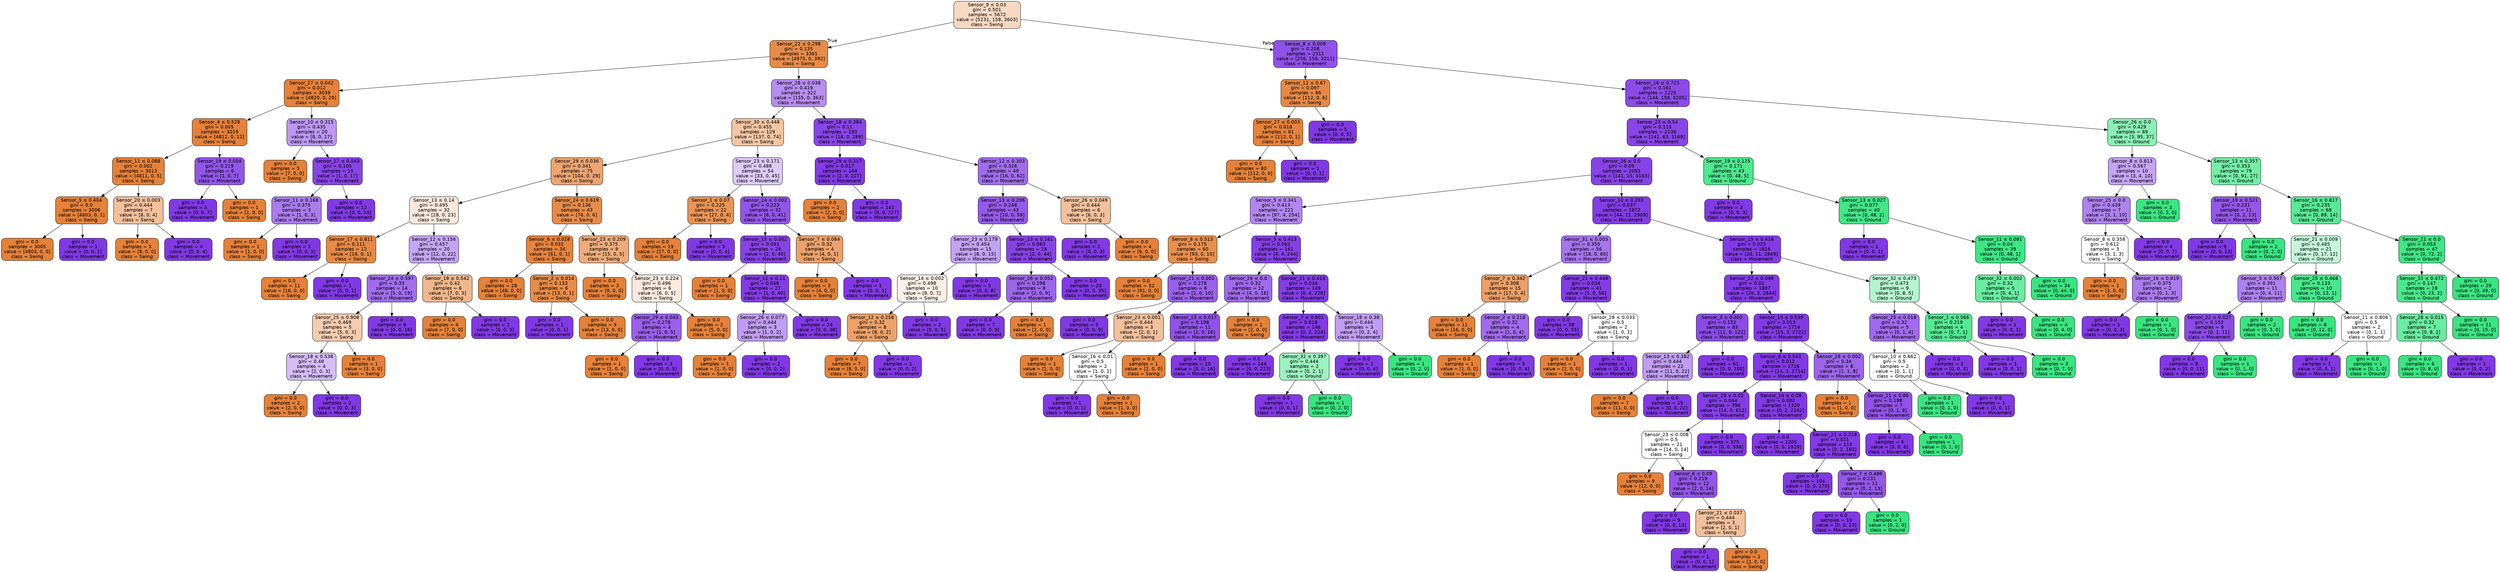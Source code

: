 digraph Tree {
node [shape=box, style="filled, rounded", color="black", fontname=helvetica] ;
edge [fontname=helvetica] ;
0 [label=<Sensor_9 &le; 0.03<br/>gini = 0.501<br/>samples = 5672<br/>value = [5231, 158, 3603]<br/>class = Swing>, fillcolor="#e581394d"] ;
1 [label=<Sensor_22 &le; 0.298<br/>gini = 0.135<br/>samples = 3361<br/>value = [4975, 0, 392]<br/>class = Swing>, fillcolor="#e58139eb"] ;
0 -> 1 [labeldistance=2.5, labelangle=45, headlabel="True"] ;
2 [label=<Sensor_27 &le; 0.042<br/>gini = 0.012<br/>samples = 3039<br/>value = [4820, 0, 29]<br/>class = Swing>, fillcolor="#e58139fd"] ;
1 -> 2 ;
3 [label=<Sensor_4 &le; 0.528<br/>gini = 0.005<br/>samples = 3019<br/>value = [4812, 0, 12]<br/>class = Swing>, fillcolor="#e58139fe"] ;
2 -> 3 ;
4 [label=<Sensor_11 &le; 0.088<br/>gini = 0.002<br/>samples = 3013<br/>value = [4811, 0, 5]<br/>class = Swing>, fillcolor="#e58139ff"] ;
3 -> 4 ;
5 [label=<Sensor_5 &le; 0.404<br/>gini = 0.0<br/>samples = 3006<br/>value = [4803, 0, 1]<br/>class = Swing>, fillcolor="#e58139ff"] ;
4 -> 5 ;
6 [label=<gini = 0.0<br/>samples = 3005<br/>value = [4803, 0, 0]<br/>class = Swing>, fillcolor="#e58139ff"] ;
5 -> 6 ;
7 [label=<gini = 0.0<br/>samples = 1<br/>value = [0, 0, 1]<br/>class = Movement>, fillcolor="#8139e5ff"] ;
5 -> 7 ;
8 [label=<Sensor_20 &le; 0.003<br/>gini = 0.444<br/>samples = 7<br/>value = [8, 0, 4]<br/>class = Swing>, fillcolor="#e581397f"] ;
4 -> 8 ;
9 [label=<gini = 0.0<br/>samples = 3<br/>value = [8, 0, 0]<br/>class = Swing>, fillcolor="#e58139ff"] ;
8 -> 9 ;
10 [label=<gini = 0.0<br/>samples = 4<br/>value = [0, 0, 4]<br/>class = Movement>, fillcolor="#8139e5ff"] ;
8 -> 10 ;
11 [label=<Sensor_19 &le; 0.004<br/>gini = 0.219<br/>samples = 6<br/>value = [1, 0, 7]<br/>class = Movement>, fillcolor="#8139e5db"] ;
3 -> 11 ;
12 [label=<gini = 0.0<br/>samples = 5<br/>value = [0, 0, 7]<br/>class = Movement>, fillcolor="#8139e5ff"] ;
11 -> 12 ;
13 [label=<gini = 0.0<br/>samples = 1<br/>value = [1, 0, 0]<br/>class = Swing>, fillcolor="#e58139ff"] ;
11 -> 13 ;
14 [label=<Sensor_10 &le; 0.315<br/>gini = 0.435<br/>samples = 20<br/>value = [8, 0, 17]<br/>class = Movement>, fillcolor="#8139e587"] ;
2 -> 14 ;
15 [label=<gini = 0.0<br/>samples = 5<br/>value = [7, 0, 0]<br/>class = Swing>, fillcolor="#e58139ff"] ;
14 -> 15 ;
16 [label=<Sensor_27 &le; 0.043<br/>gini = 0.105<br/>samples = 15<br/>value = [1, 0, 17]<br/>class = Movement>, fillcolor="#8139e5f0"] ;
14 -> 16 ;
17 [label=<Sensor_11 &le; 0.168<br/>gini = 0.375<br/>samples = 3<br/>value = [1, 0, 3]<br/>class = Movement>, fillcolor="#8139e5aa"] ;
16 -> 17 ;
18 [label=<gini = 0.0<br/>samples = 1<br/>value = [1, 0, 0]<br/>class = Swing>, fillcolor="#e58139ff"] ;
17 -> 18 ;
19 [label=<gini = 0.0<br/>samples = 2<br/>value = [0, 0, 3]<br/>class = Movement>, fillcolor="#8139e5ff"] ;
17 -> 19 ;
20 [label=<gini = 0.0<br/>samples = 12<br/>value = [0, 0, 14]<br/>class = Movement>, fillcolor="#8139e5ff"] ;
16 -> 20 ;
21 [label=<Sensor_28 &le; 0.038<br/>gini = 0.419<br/>samples = 322<br/>value = [155, 0, 363]<br/>class = Movement>, fillcolor="#8139e592"] ;
1 -> 21 ;
22 [label=<Sensor_30 &le; 0.448<br/>gini = 0.455<br/>samples = 129<br/>value = [137, 0, 74]<br/>class = Swing>, fillcolor="#e5813975"] ;
21 -> 22 ;
23 [label=<Sensor_29 &le; 0.036<br/>gini = 0.341<br/>samples = 75<br/>value = [104, 0, 29]<br/>class = Swing>, fillcolor="#e58139b8"] ;
22 -> 23 ;
24 [label=<Sensor_13 &le; 0.14<br/>gini = 0.495<br/>samples = 32<br/>value = [28, 0, 23]<br/>class = Swing>, fillcolor="#e581392e"] ;
23 -> 24 ;
25 [label=<Sensor_17 &le; 0.811<br/>gini = 0.111<br/>samples = 12<br/>value = [16, 0, 1]<br/>class = Swing>, fillcolor="#e58139ef"] ;
24 -> 25 ;
26 [label=<gini = 0.0<br/>samples = 11<br/>value = [16, 0, 0]<br/>class = Swing>, fillcolor="#e58139ff"] ;
25 -> 26 ;
27 [label=<gini = 0.0<br/>samples = 1<br/>value = [0, 0, 1]<br/>class = Movement>, fillcolor="#8139e5ff"] ;
25 -> 27 ;
28 [label=<Sensor_12 &le; 0.156<br/>gini = 0.457<br/>samples = 20<br/>value = [12, 0, 22]<br/>class = Movement>, fillcolor="#8139e574"] ;
24 -> 28 ;
29 [label=<Sensor_24 &le; 0.597<br/>gini = 0.33<br/>samples = 14<br/>value = [5, 0, 19]<br/>class = Movement>, fillcolor="#8139e5bc"] ;
28 -> 29 ;
30 [label=<Sensor_25 &le; 0.908<br/>gini = 0.469<br/>samples = 5<br/>value = [5, 0, 3]<br/>class = Swing>, fillcolor="#e5813966"] ;
29 -> 30 ;
31 [label=<Sensor_18 &le; 0.538<br/>gini = 0.48<br/>samples = 4<br/>value = [2, 0, 3]<br/>class = Movement>, fillcolor="#8139e555"] ;
30 -> 31 ;
32 [label=<gini = 0.0<br/>samples = 2<br/>value = [2, 0, 0]<br/>class = Swing>, fillcolor="#e58139ff"] ;
31 -> 32 ;
33 [label=<gini = 0.0<br/>samples = 2<br/>value = [0, 0, 3]<br/>class = Movement>, fillcolor="#8139e5ff"] ;
31 -> 33 ;
34 [label=<gini = 0.0<br/>samples = 1<br/>value = [3, 0, 0]<br/>class = Swing>, fillcolor="#e58139ff"] ;
30 -> 34 ;
35 [label=<gini = 0.0<br/>samples = 9<br/>value = [0, 0, 16]<br/>class = Movement>, fillcolor="#8139e5ff"] ;
29 -> 35 ;
36 [label=<Sensor_18 &le; 0.542<br/>gini = 0.42<br/>samples = 6<br/>value = [7, 0, 3]<br/>class = Swing>, fillcolor="#e5813992"] ;
28 -> 36 ;
37 [label=<gini = 0.0<br/>samples = 4<br/>value = [7, 0, 0]<br/>class = Swing>, fillcolor="#e58139ff"] ;
36 -> 37 ;
38 [label=<gini = 0.0<br/>samples = 2<br/>value = [0, 0, 3]<br/>class = Movement>, fillcolor="#8139e5ff"] ;
36 -> 38 ;
39 [label=<Sensor_24 &le; 0.619<br/>gini = 0.136<br/>samples = 43<br/>value = [76, 0, 6]<br/>class = Swing>, fillcolor="#e58139eb"] ;
23 -> 39 ;
40 [label=<Sensor_6 &le; 0.028<br/>gini = 0.032<br/>samples = 34<br/>value = [61, 0, 1]<br/>class = Swing>, fillcolor="#e58139fb"] ;
39 -> 40 ;
41 [label=<gini = 0.0<br/>samples = 28<br/>value = [48, 0, 0]<br/>class = Swing>, fillcolor="#e58139ff"] ;
40 -> 41 ;
42 [label=<Sensor_2 &le; 0.014<br/>gini = 0.133<br/>samples = 6<br/>value = [13, 0, 1]<br/>class = Swing>, fillcolor="#e58139eb"] ;
40 -> 42 ;
43 [label=<gini = 0.0<br/>samples = 1<br/>value = [0, 0, 1]<br/>class = Movement>, fillcolor="#8139e5ff"] ;
42 -> 43 ;
44 [label=<gini = 0.0<br/>samples = 5<br/>value = [13, 0, 0]<br/>class = Swing>, fillcolor="#e58139ff"] ;
42 -> 44 ;
45 [label=<Sensor_23 &le; 0.209<br/>gini = 0.375<br/>samples = 9<br/>value = [15, 0, 5]<br/>class = Swing>, fillcolor="#e58139aa"] ;
39 -> 45 ;
46 [label=<gini = 0.0<br/>samples = 3<br/>value = [9, 0, 0]<br/>class = Swing>, fillcolor="#e58139ff"] ;
45 -> 46 ;
47 [label=<Sensor_23 &le; 0.224<br/>gini = 0.496<br/>samples = 6<br/>value = [6, 0, 5]<br/>class = Swing>, fillcolor="#e581392a"] ;
45 -> 47 ;
48 [label=<Sensor_29 &le; 0.043<br/>gini = 0.278<br/>samples = 4<br/>value = [1, 0, 5]<br/>class = Movement>, fillcolor="#8139e5cc"] ;
47 -> 48 ;
49 [label=<gini = 0.0<br/>samples = 1<br/>value = [1, 0, 0]<br/>class = Swing>, fillcolor="#e58139ff"] ;
48 -> 49 ;
50 [label=<gini = 0.0<br/>samples = 3<br/>value = [0, 0, 5]<br/>class = Movement>, fillcolor="#8139e5ff"] ;
48 -> 50 ;
51 [label=<gini = 0.0<br/>samples = 2<br/>value = [5, 0, 0]<br/>class = Swing>, fillcolor="#e58139ff"] ;
47 -> 51 ;
52 [label=<Sensor_23 &le; 0.171<br/>gini = 0.488<br/>samples = 54<br/>value = [33, 0, 45]<br/>class = Movement>, fillcolor="#8139e544"] ;
22 -> 52 ;
53 [label=<Sensor_1 &le; 0.07<br/>gini = 0.225<br/>samples = 22<br/>value = [27, 0, 4]<br/>class = Swing>, fillcolor="#e58139d9"] ;
52 -> 53 ;
54 [label=<gini = 0.0<br/>samples = 19<br/>value = [27, 0, 0]<br/>class = Swing>, fillcolor="#e58139ff"] ;
53 -> 54 ;
55 [label=<gini = 0.0<br/>samples = 3<br/>value = [0, 0, 4]<br/>class = Movement>, fillcolor="#8139e5ff"] ;
53 -> 55 ;
56 [label=<Sensor_14 &le; 0.002<br/>gini = 0.223<br/>samples = 32<br/>value = [6, 0, 41]<br/>class = Movement>, fillcolor="#8139e5da"] ;
52 -> 56 ;
57 [label=<Sensor_15 &le; 0.002<br/>gini = 0.091<br/>samples = 28<br/>value = [2, 0, 40]<br/>class = Movement>, fillcolor="#8139e5f2"] ;
56 -> 57 ;
58 [label=<gini = 0.0<br/>samples = 1<br/>value = [1, 0, 0]<br/>class = Swing>, fillcolor="#e58139ff"] ;
57 -> 58 ;
59 [label=<Sensor_12 &le; 0.11<br/>gini = 0.048<br/>samples = 27<br/>value = [1, 0, 40]<br/>class = Movement>, fillcolor="#8139e5f9"] ;
57 -> 59 ;
60 [label=<Sensor_26 &le; 0.077<br/>gini = 0.444<br/>samples = 3<br/>value = [1, 0, 2]<br/>class = Movement>, fillcolor="#8139e57f"] ;
59 -> 60 ;
61 [label=<gini = 0.0<br/>samples = 1<br/>value = [1, 0, 0]<br/>class = Swing>, fillcolor="#e58139ff"] ;
60 -> 61 ;
62 [label=<gini = 0.0<br/>samples = 2<br/>value = [0, 0, 2]<br/>class = Movement>, fillcolor="#8139e5ff"] ;
60 -> 62 ;
63 [label=<gini = 0.0<br/>samples = 24<br/>value = [0, 0, 38]<br/>class = Movement>, fillcolor="#8139e5ff"] ;
59 -> 63 ;
64 [label=<Sensor_7 &le; 0.084<br/>gini = 0.32<br/>samples = 4<br/>value = [4, 0, 1]<br/>class = Swing>, fillcolor="#e58139bf"] ;
56 -> 64 ;
65 [label=<gini = 0.0<br/>samples = 3<br/>value = [4, 0, 0]<br/>class = Swing>, fillcolor="#e58139ff"] ;
64 -> 65 ;
66 [label=<gini = 0.0<br/>samples = 1<br/>value = [0, 0, 1]<br/>class = Movement>, fillcolor="#8139e5ff"] ;
64 -> 66 ;
67 [label=<Sensor_18 &le; 0.384<br/>gini = 0.11<br/>samples = 193<br/>value = [18, 0, 289]<br/>class = Movement>, fillcolor="#8139e5ef"] ;
21 -> 67 ;
68 [label=<Sensor_29 &le; 0.217<br/>gini = 0.017<br/>samples = 144<br/>value = [2, 0, 227]<br/>class = Movement>, fillcolor="#8139e5fd"] ;
67 -> 68 ;
69 [label=<gini = 0.0<br/>samples = 2<br/>value = [2, 0, 0]<br/>class = Swing>, fillcolor="#e58139ff"] ;
68 -> 69 ;
70 [label=<gini = 0.0<br/>samples = 142<br/>value = [0, 0, 227]<br/>class = Movement>, fillcolor="#8139e5ff"] ;
68 -> 70 ;
71 [label=<Sensor_12 &le; 0.303<br/>gini = 0.326<br/>samples = 49<br/>value = [16, 0, 62]<br/>class = Movement>, fillcolor="#8139e5bd"] ;
67 -> 71 ;
72 [label=<Sensor_13 &le; 0.296<br/>gini = 0.248<br/>samples = 43<br/>value = [10, 0, 59]<br/>class = Movement>, fillcolor="#8139e5d4"] ;
71 -> 72 ;
73 [label=<Sensor_23 &le; 0.179<br/>gini = 0.454<br/>samples = 15<br/>value = [8, 0, 15]<br/>class = Movement>, fillcolor="#8139e577"] ;
72 -> 73 ;
74 [label=<Sensor_14 &le; 0.002<br/>gini = 0.498<br/>samples = 10<br/>value = [8, 0, 7]<br/>class = Swing>, fillcolor="#e5813920"] ;
73 -> 74 ;
75 [label=<Sensor_12 &le; 0.256<br/>gini = 0.32<br/>samples = 8<br/>value = [8, 0, 2]<br/>class = Swing>, fillcolor="#e58139bf"] ;
74 -> 75 ;
76 [label=<gini = 0.0<br/>samples = 7<br/>value = [8, 0, 0]<br/>class = Swing>, fillcolor="#e58139ff"] ;
75 -> 76 ;
77 [label=<gini = 0.0<br/>samples = 1<br/>value = [0, 0, 2]<br/>class = Movement>, fillcolor="#8139e5ff"] ;
75 -> 77 ;
78 [label=<gini = 0.0<br/>samples = 2<br/>value = [0, 0, 5]<br/>class = Movement>, fillcolor="#8139e5ff"] ;
74 -> 78 ;
79 [label=<gini = 0.0<br/>samples = 5<br/>value = [0, 0, 8]<br/>class = Movement>, fillcolor="#8139e5ff"] ;
73 -> 79 ;
80 [label=<Sensor_23 &le; 0.161<br/>gini = 0.083<br/>samples = 28<br/>value = [2, 0, 44]<br/>class = Movement>, fillcolor="#8139e5f3"] ;
72 -> 80 ;
81 [label=<Sensor_26 &le; 0.052<br/>gini = 0.298<br/>samples = 8<br/>value = [2, 0, 9]<br/>class = Movement>, fillcolor="#8139e5c6"] ;
80 -> 81 ;
82 [label=<gini = 0.0<br/>samples = 7<br/>value = [0, 0, 9]<br/>class = Movement>, fillcolor="#8139e5ff"] ;
81 -> 82 ;
83 [label=<gini = 0.0<br/>samples = 1<br/>value = [2, 0, 0]<br/>class = Swing>, fillcolor="#e58139ff"] ;
81 -> 83 ;
84 [label=<gini = 0.0<br/>samples = 20<br/>value = [0, 0, 35]<br/>class = Movement>, fillcolor="#8139e5ff"] ;
80 -> 84 ;
85 [label=<Sensor_26 &le; 0.049<br/>gini = 0.444<br/>samples = 6<br/>value = [6, 0, 3]<br/>class = Swing>, fillcolor="#e581397f"] ;
71 -> 85 ;
86 [label=<gini = 0.0<br/>samples = 2<br/>value = [0, 0, 3]<br/>class = Movement>, fillcolor="#8139e5ff"] ;
85 -> 86 ;
87 [label=<gini = 0.0<br/>samples = 4<br/>value = [6, 0, 0]<br/>class = Swing>, fillcolor="#e58139ff"] ;
85 -> 87 ;
88 [label=<Sensor_8 &le; 0.009<br/>gini = 0.208<br/>samples = 2311<br/>value = [256, 158, 3211]<br/>class = Movement>, fillcolor="#8139e5e0"] ;
0 -> 88 [labeldistance=2.5, labelangle=-45, headlabel="False"] ;
89 [label=<Sensor_12 &le; 0.67<br/>gini = 0.097<br/>samples = 86<br/>value = [112, 0, 6]<br/>class = Swing>, fillcolor="#e58139f1"] ;
88 -> 89 ;
90 [label=<Sensor_27 &le; 0.003<br/>gini = 0.018<br/>samples = 81<br/>value = [112, 0, 1]<br/>class = Swing>, fillcolor="#e58139fd"] ;
89 -> 90 ;
91 [label=<gini = 0.0<br/>samples = 80<br/>value = [112, 0, 0]<br/>class = Swing>, fillcolor="#e58139ff"] ;
90 -> 91 ;
92 [label=<gini = 0.0<br/>samples = 1<br/>value = [0, 0, 1]<br/>class = Movement>, fillcolor="#8139e5ff"] ;
90 -> 92 ;
93 [label=<gini = 0.0<br/>samples = 5<br/>value = [0, 0, 5]<br/>class = Movement>, fillcolor="#8139e5ff"] ;
89 -> 93 ;
94 [label=<Sensor_16 &le; 0.723<br/>gini = 0.161<br/>samples = 2225<br/>value = [144, 158, 3205]<br/>class = Movement>, fillcolor="#8139e5e8"] ;
88 -> 94 ;
95 [label=<Sensor_23 &le; 0.54<br/>gini = 0.115<br/>samples = 2136<br/>value = [141, 63, 3168]<br/>class = Movement>, fillcolor="#8139e5ef"] ;
94 -> 95 ;
96 [label=<Sensor_26 &le; 0.0<br/>gini = 0.09<br/>samples = 2093<br/>value = [141, 15, 3163]<br/>class = Movement>, fillcolor="#8139e5f2"] ;
95 -> 96 ;
97 [label=<Sensor_5 &le; 0.341<br/>gini = 0.413<br/>samples = 221<br/>value = [97, 4, 254]<br/>class = Movement>, fillcolor="#8139e59b"] ;
96 -> 97 ;
98 [label=<Sensor_8 &le; 0.513<br/>gini = 0.175<br/>samples = 60<br/>value = [93, 0, 10]<br/>class = Swing>, fillcolor="#e58139e4"] ;
97 -> 98 ;
99 [label=<gini = 0.0<br/>samples = 52<br/>value = [91, 0, 0]<br/>class = Swing>, fillcolor="#e58139ff"] ;
98 -> 99 ;
100 [label=<Sensor_21 &le; 0.001<br/>gini = 0.278<br/>samples = 8<br/>value = [2, 0, 10]<br/>class = Movement>, fillcolor="#8139e5cc"] ;
98 -> 100 ;
101 [label=<gini = 0.0<br/>samples = 5<br/>value = [0, 0, 9]<br/>class = Movement>, fillcolor="#8139e5ff"] ;
100 -> 101 ;
102 [label=<Sensor_23 &le; 0.001<br/>gini = 0.444<br/>samples = 3<br/>value = [2, 0, 1]<br/>class = Swing>, fillcolor="#e581397f"] ;
100 -> 102 ;
103 [label=<gini = 0.0<br/>samples = 1<br/>value = [1, 0, 0]<br/>class = Swing>, fillcolor="#e58139ff"] ;
102 -> 103 ;
104 [label=<Sensor_16 &le; 0.01<br/>gini = 0.5<br/>samples = 2<br/>value = [1, 0, 1]<br/>class = Swing>, fillcolor="#e5813900"] ;
102 -> 104 ;
105 [label=<gini = 0.0<br/>samples = 1<br/>value = [0, 0, 1]<br/>class = Movement>, fillcolor="#8139e5ff"] ;
104 -> 105 ;
106 [label=<gini = 0.0<br/>samples = 1<br/>value = [1, 0, 0]<br/>class = Swing>, fillcolor="#e58139ff"] ;
104 -> 106 ;
107 [label=<Sensor_5 &le; 0.413<br/>gini = 0.062<br/>samples = 161<br/>value = [4, 4, 244]<br/>class = Movement>, fillcolor="#8139e5f7"] ;
97 -> 107 ;
108 [label=<Sensor_26 &le; 0.0<br/>gini = 0.32<br/>samples = 12<br/>value = [4, 0, 16]<br/>class = Movement>, fillcolor="#8139e5bf"] ;
107 -> 108 ;
109 [label=<Sensor_13 &le; 0.017<br/>gini = 0.198<br/>samples = 11<br/>value = [2, 0, 16]<br/>class = Movement>, fillcolor="#8139e5df"] ;
108 -> 109 ;
110 [label=<gini = 0.0<br/>samples = 1<br/>value = [2, 0, 0]<br/>class = Swing>, fillcolor="#e58139ff"] ;
109 -> 110 ;
111 [label=<gini = 0.0<br/>samples = 10<br/>value = [0, 0, 16]<br/>class = Movement>, fillcolor="#8139e5ff"] ;
109 -> 111 ;
112 [label=<gini = 0.0<br/>samples = 1<br/>value = [2, 0, 0]<br/>class = Swing>, fillcolor="#e58139ff"] ;
108 -> 112 ;
113 [label=<Sensor_21 &le; 0.413<br/>gini = 0.034<br/>samples = 149<br/>value = [0, 4, 228]<br/>class = Movement>, fillcolor="#8139e5fb"] ;
107 -> 113 ;
114 [label=<Sensor_7 &le; 0.801<br/>gini = 0.018<br/>samples = 146<br/>value = [0, 2, 224]<br/>class = Movement>, fillcolor="#8139e5fd"] ;
113 -> 114 ;
115 [label=<gini = 0.0<br/>samples = 144<br/>value = [0, 0, 223]<br/>class = Movement>, fillcolor="#8139e5ff"] ;
114 -> 115 ;
116 [label=<Sensor_32 &le; 0.397<br/>gini = 0.444<br/>samples = 2<br/>value = [0, 2, 1]<br/>class = Ground>, fillcolor="#39e5817f"] ;
114 -> 116 ;
117 [label=<gini = 0.0<br/>samples = 1<br/>value = [0, 0, 1]<br/>class = Movement>, fillcolor="#8139e5ff"] ;
116 -> 117 ;
118 [label=<gini = 0.0<br/>samples = 1<br/>value = [0, 2, 0]<br/>class = Ground>, fillcolor="#39e581ff"] ;
116 -> 118 ;
119 [label=<Sensor_18 &le; 0.38<br/>gini = 0.444<br/>samples = 3<br/>value = [0, 2, 4]<br/>class = Movement>, fillcolor="#8139e57f"] ;
113 -> 119 ;
120 [label=<gini = 0.0<br/>samples = 2<br/>value = [0, 0, 4]<br/>class = Movement>, fillcolor="#8139e5ff"] ;
119 -> 120 ;
121 [label=<gini = 0.0<br/>samples = 1<br/>value = [0, 2, 0]<br/>class = Ground>, fillcolor="#39e581ff"] ;
119 -> 121 ;
122 [label=<Sensor_10 &le; 0.293<br/>gini = 0.037<br/>samples = 1872<br/>value = [44, 11, 2909]<br/>class = Movement>, fillcolor="#8139e5fa"] ;
96 -> 122 ;
123 [label=<Sensor_31 &le; 0.003<br/>gini = 0.355<br/>samples = 56<br/>value = [18, 0, 60]<br/>class = Movement>, fillcolor="#8139e5b3"] ;
122 -> 123 ;
124 [label=<Sensor_7 &le; 0.342<br/>gini = 0.308<br/>samples = 15<br/>value = [17, 0, 4]<br/>class = Swing>, fillcolor="#e58139c3"] ;
123 -> 124 ;
125 [label=<gini = 0.0<br/>samples = 11<br/>value = [16, 0, 0]<br/>class = Swing>, fillcolor="#e58139ff"] ;
124 -> 125 ;
126 [label=<Sensor_2 &le; 0.218<br/>gini = 0.32<br/>samples = 4<br/>value = [1, 0, 4]<br/>class = Movement>, fillcolor="#8139e5bf"] ;
124 -> 126 ;
127 [label=<gini = 0.0<br/>samples = 1<br/>value = [1, 0, 0]<br/>class = Swing>, fillcolor="#e58139ff"] ;
126 -> 127 ;
128 [label=<gini = 0.0<br/>samples = 3<br/>value = [0, 0, 4]<br/>class = Movement>, fillcolor="#8139e5ff"] ;
126 -> 128 ;
129 [label=<Sensor_21 &le; 0.448<br/>gini = 0.034<br/>samples = 41<br/>value = [1, 0, 56]<br/>class = Movement>, fillcolor="#8139e5fa"] ;
123 -> 129 ;
130 [label=<gini = 0.0<br/>samples = 39<br/>value = [0, 0, 55]<br/>class = Movement>, fillcolor="#8139e5ff"] ;
129 -> 130 ;
131 [label=<Sensor_28 &le; 0.033<br/>gini = 0.5<br/>samples = 2<br/>value = [1, 0, 1]<br/>class = Swing>, fillcolor="#e5813900"] ;
129 -> 131 ;
132 [label=<gini = 0.0<br/>samples = 1<br/>value = [1, 0, 0]<br/>class = Swing>, fillcolor="#e58139ff"] ;
131 -> 132 ;
133 [label=<gini = 0.0<br/>samples = 1<br/>value = [0, 0, 1]<br/>class = Movement>, fillcolor="#8139e5ff"] ;
131 -> 133 ;
134 [label=<Sensor_15 &le; 0.618<br/>gini = 0.025<br/>samples = 1816<br/>value = [26, 11, 2849]<br/>class = Movement>, fillcolor="#8139e5fc"] ;
122 -> 134 ;
135 [label=<Sensor_32 &le; 0.098<br/>gini = 0.02<br/>samples = 1807<br/>value = [26, 3, 2844]<br/>class = Movement>, fillcolor="#8139e5fc"] ;
134 -> 135 ;
136 [label=<Sensor_3 &le; 0.002<br/>gini = 0.152<br/>samples = 83<br/>value = [11, 0, 122]<br/>class = Movement>, fillcolor="#8139e5e8"] ;
135 -> 136 ;
137 [label=<Sensor_13 &le; 0.382<br/>gini = 0.444<br/>samples = 22<br/>value = [11, 0, 22]<br/>class = Movement>, fillcolor="#8139e57f"] ;
136 -> 137 ;
138 [label=<gini = 0.0<br/>samples = 7<br/>value = [11, 0, 0]<br/>class = Swing>, fillcolor="#e58139ff"] ;
137 -> 138 ;
139 [label=<gini = 0.0<br/>samples = 15<br/>value = [0, 0, 22]<br/>class = Movement>, fillcolor="#8139e5ff"] ;
137 -> 139 ;
140 [label=<gini = 0.0<br/>samples = 61<br/>value = [0, 0, 100]<br/>class = Movement>, fillcolor="#8139e5ff"] ;
136 -> 140 ;
141 [label=<Sensor_15 &le; 0.539<br/>gini = 0.013<br/>samples = 1724<br/>value = [15, 3, 2722]<br/>class = Movement>, fillcolor="#8139e5fd"] ;
135 -> 141 ;
142 [label=<Sensor_8 &le; 0.543<br/>gini = 0.012<br/>samples = 1716<br/>value = [14, 2, 2714]<br/>class = Movement>, fillcolor="#8139e5fd"] ;
141 -> 142 ;
143 [label=<Sensor_28 &le; 0.02<br/>gini = 0.044<br/>samples = 396<br/>value = [14, 0, 612]<br/>class = Movement>, fillcolor="#8139e5f9"] ;
142 -> 143 ;
144 [label=<Sensor_23 &le; 0.008<br/>gini = 0.5<br/>samples = 21<br/>value = [14, 0, 14]<br/>class = Swing>, fillcolor="#e5813900"] ;
143 -> 144 ;
145 [label=<gini = 0.0<br/>samples = 9<br/>value = [12, 0, 0]<br/>class = Swing>, fillcolor="#e58139ff"] ;
144 -> 145 ;
146 [label=<Sensor_6 &le; 0.09<br/>gini = 0.219<br/>samples = 12<br/>value = [2, 0, 14]<br/>class = Movement>, fillcolor="#8139e5db"] ;
144 -> 146 ;
147 [label=<gini = 0.0<br/>samples = 9<br/>value = [0, 0, 13]<br/>class = Movement>, fillcolor="#8139e5ff"] ;
146 -> 147 ;
148 [label=<Sensor_21 &le; 0.037<br/>gini = 0.444<br/>samples = 3<br/>value = [2, 0, 1]<br/>class = Swing>, fillcolor="#e581397f"] ;
146 -> 148 ;
149 [label=<gini = 0.0<br/>samples = 1<br/>value = [0, 0, 1]<br/>class = Movement>, fillcolor="#8139e5ff"] ;
148 -> 149 ;
150 [label=<gini = 0.0<br/>samples = 2<br/>value = [2, 0, 0]<br/>class = Swing>, fillcolor="#e58139ff"] ;
148 -> 150 ;
151 [label=<gini = 0.0<br/>samples = 375<br/>value = [0, 0, 598]<br/>class = Movement>, fillcolor="#8139e5ff"] ;
143 -> 151 ;
152 [label=<Sensor_16 &le; 0.08<br/>gini = 0.002<br/>samples = 1320<br/>value = [0, 2, 2102]<br/>class = Movement>, fillcolor="#8139e5ff"] ;
142 -> 152 ;
153 [label=<gini = 0.0<br/>samples = 1205<br/>value = [0, 0, 1919]<br/>class = Movement>, fillcolor="#8139e5ff"] ;
152 -> 153 ;
154 [label=<Sensor_21 &le; 0.318<br/>gini = 0.021<br/>samples = 115<br/>value = [0, 2, 183]<br/>class = Movement>, fillcolor="#8139e5fc"] ;
152 -> 154 ;
155 [label=<gini = 0.0<br/>samples = 104<br/>value = [0, 0, 170]<br/>class = Movement>, fillcolor="#8139e5ff"] ;
154 -> 155 ;
156 [label=<Sensor_7 &le; 0.486<br/>gini = 0.231<br/>samples = 11<br/>value = [0, 2, 13]<br/>class = Movement>, fillcolor="#8139e5d8"] ;
154 -> 156 ;
157 [label=<gini = 0.0<br/>samples = 10<br/>value = [0, 0, 13]<br/>class = Movement>, fillcolor="#8139e5ff"] ;
156 -> 157 ;
158 [label=<gini = 0.0<br/>samples = 1<br/>value = [0, 2, 0]<br/>class = Ground>, fillcolor="#39e581ff"] ;
156 -> 158 ;
159 [label=<Sensor_28 &le; 0.002<br/>gini = 0.34<br/>samples = 8<br/>value = [1, 1, 8]<br/>class = Movement>, fillcolor="#8139e5c6"] ;
141 -> 159 ;
160 [label=<gini = 0.0<br/>samples = 1<br/>value = [1, 0, 0]<br/>class = Swing>, fillcolor="#e58139ff"] ;
159 -> 160 ;
161 [label=<Sensor_11 &le; 0.86<br/>gini = 0.198<br/>samples = 7<br/>value = [0, 1, 8]<br/>class = Movement>, fillcolor="#8139e5df"] ;
159 -> 161 ;
162 [label=<gini = 0.0<br/>samples = 6<br/>value = [0, 0, 8]<br/>class = Movement>, fillcolor="#8139e5ff"] ;
161 -> 162 ;
163 [label=<gini = 0.0<br/>samples = 1<br/>value = [0, 1, 0]<br/>class = Ground>, fillcolor="#39e581ff"] ;
161 -> 163 ;
164 [label=<Sensor_32 &le; 0.473<br/>gini = 0.473<br/>samples = 9<br/>value = [0, 8, 5]<br/>class = Ground>, fillcolor="#39e58160"] ;
134 -> 164 ;
165 [label=<Sensor_25 &le; 0.018<br/>gini = 0.32<br/>samples = 5<br/>value = [0, 1, 4]<br/>class = Movement>, fillcolor="#8139e5bf"] ;
164 -> 165 ;
166 [label=<Sensor_10 &le; 0.662<br/>gini = 0.5<br/>samples = 2<br/>value = [0, 1, 1]<br/>class = Ground>, fillcolor="#39e58100"] ;
165 -> 166 ;
167 [label=<gini = 0.0<br/>samples = 1<br/>value = [0, 1, 0]<br/>class = Ground>, fillcolor="#39e581ff"] ;
166 -> 167 ;
168 [label=<gini = 0.0<br/>samples = 1<br/>value = [0, 0, 1]<br/>class = Movement>, fillcolor="#8139e5ff"] ;
166 -> 168 ;
169 [label=<gini = 0.0<br/>samples = 3<br/>value = [0, 0, 3]<br/>class = Movement>, fillcolor="#8139e5ff"] ;
165 -> 169 ;
170 [label=<Sensor_1 &le; 0.566<br/>gini = 0.219<br/>samples = 4<br/>value = [0, 7, 1]<br/>class = Ground>, fillcolor="#39e581db"] ;
164 -> 170 ;
171 [label=<gini = 0.0<br/>samples = 1<br/>value = [0, 0, 1]<br/>class = Movement>, fillcolor="#8139e5ff"] ;
170 -> 171 ;
172 [label=<gini = 0.0<br/>samples = 3<br/>value = [0, 7, 0]<br/>class = Ground>, fillcolor="#39e581ff"] ;
170 -> 172 ;
173 [label=<Sensor_19 &le; 0.125<br/>gini = 0.171<br/>samples = 43<br/>value = [0, 48, 5]<br/>class = Ground>, fillcolor="#39e581e4"] ;
95 -> 173 ;
174 [label=<gini = 0.0<br/>samples = 3<br/>value = [0, 0, 3]<br/>class = Movement>, fillcolor="#8139e5ff"] ;
173 -> 174 ;
175 [label=<Sensor_13 &le; 0.027<br/>gini = 0.077<br/>samples = 40<br/>value = [0, 48, 2]<br/>class = Ground>, fillcolor="#39e581f4"] ;
173 -> 175 ;
176 [label=<gini = 0.0<br/>samples = 1<br/>value = [0, 0, 1]<br/>class = Movement>, fillcolor="#8139e5ff"] ;
175 -> 176 ;
177 [label=<Sensor_11 &le; 0.081<br/>gini = 0.04<br/>samples = 39<br/>value = [0, 48, 1]<br/>class = Ground>, fillcolor="#39e581fa"] ;
175 -> 177 ;
178 [label=<Sensor_32 &le; 0.002<br/>gini = 0.32<br/>samples = 5<br/>value = [0, 4, 1]<br/>class = Ground>, fillcolor="#39e581bf"] ;
177 -> 178 ;
179 [label=<gini = 0.0<br/>samples = 1<br/>value = [0, 0, 1]<br/>class = Movement>, fillcolor="#8139e5ff"] ;
178 -> 179 ;
180 [label=<gini = 0.0<br/>samples = 4<br/>value = [0, 4, 0]<br/>class = Ground>, fillcolor="#39e581ff"] ;
178 -> 180 ;
181 [label=<gini = 0.0<br/>samples = 34<br/>value = [0, 44, 0]<br/>class = Ground>, fillcolor="#39e581ff"] ;
177 -> 181 ;
182 [label=<Sensor_26 &le; 0.0<br/>gini = 0.429<br/>samples = 89<br/>value = [3, 95, 37]<br/>class = Ground>, fillcolor="#39e58197"] ;
94 -> 182 ;
183 [label=<Sensor_8 &le; 0.813<br/>gini = 0.567<br/>samples = 10<br/>value = [3, 4, 10]<br/>class = Movement>, fillcolor="#8139e576"] ;
182 -> 183 ;
184 [label=<Sensor_25 &le; 0.0<br/>gini = 0.439<br/>samples = 7<br/>value = [3, 1, 10]<br/>class = Movement>, fillcolor="#8139e5a2"] ;
183 -> 184 ;
185 [label=<Sensor_8 &le; 0.358<br/>gini = 0.612<br/>samples = 3<br/>value = [3, 1, 3]<br/>class = Swing>, fillcolor="#e5813900"] ;
184 -> 185 ;
186 [label=<gini = 0.0<br/>samples = 1<br/>value = [3, 0, 0]<br/>class = Swing>, fillcolor="#e58139ff"] ;
185 -> 186 ;
187 [label=<Sensor_16 &le; 0.819<br/>gini = 0.375<br/>samples = 2<br/>value = [0, 1, 3]<br/>class = Movement>, fillcolor="#8139e5aa"] ;
185 -> 187 ;
188 [label=<gini = 0.0<br/>samples = 1<br/>value = [0, 0, 3]<br/>class = Movement>, fillcolor="#8139e5ff"] ;
187 -> 188 ;
189 [label=<gini = 0.0<br/>samples = 1<br/>value = [0, 1, 0]<br/>class = Ground>, fillcolor="#39e581ff"] ;
187 -> 189 ;
190 [label=<gini = 0.0<br/>samples = 4<br/>value = [0, 0, 7]<br/>class = Movement>, fillcolor="#8139e5ff"] ;
184 -> 190 ;
191 [label=<gini = 0.0<br/>samples = 3<br/>value = [0, 3, 0]<br/>class = Ground>, fillcolor="#39e581ff"] ;
183 -> 191 ;
192 [label=<Sensor_13 &le; 0.357<br/>gini = 0.353<br/>samples = 79<br/>value = [0, 91, 27]<br/>class = Ground>, fillcolor="#39e581b3"] ;
182 -> 192 ;
193 [label=<Sensor_19 &le; 0.521<br/>gini = 0.231<br/>samples = 11<br/>value = [0, 2, 13]<br/>class = Movement>, fillcolor="#8139e5d8"] ;
192 -> 193 ;
194 [label=<gini = 0.0<br/>samples = 9<br/>value = [0, 0, 13]<br/>class = Movement>, fillcolor="#8139e5ff"] ;
193 -> 194 ;
195 [label=<gini = 0.0<br/>samples = 2<br/>value = [0, 2, 0]<br/>class = Ground>, fillcolor="#39e581ff"] ;
193 -> 195 ;
196 [label=<Sensor_16 &le; 0.817<br/>gini = 0.235<br/>samples = 68<br/>value = [0, 89, 14]<br/>class = Ground>, fillcolor="#39e581d7"] ;
192 -> 196 ;
197 [label=<Sensor_21 &le; 0.009<br/>gini = 0.485<br/>samples = 21<br/>value = [0, 17, 12]<br/>class = Ground>, fillcolor="#39e5814b"] ;
196 -> 197 ;
198 [label=<Sensor_5 &le; 0.567<br/>gini = 0.391<br/>samples = 11<br/>value = [0, 4, 11]<br/>class = Movement>, fillcolor="#8139e5a2"] ;
197 -> 198 ;
199 [label=<Sensor_22 &le; 0.027<br/>gini = 0.153<br/>samples = 9<br/>value = [0, 1, 11]<br/>class = Movement>, fillcolor="#8139e5e8"] ;
198 -> 199 ;
200 [label=<gini = 0.0<br/>samples = 8<br/>value = [0, 0, 11]<br/>class = Movement>, fillcolor="#8139e5ff"] ;
199 -> 200 ;
201 [label=<gini = 0.0<br/>samples = 1<br/>value = [0, 1, 0]<br/>class = Ground>, fillcolor="#39e581ff"] ;
199 -> 201 ;
202 [label=<gini = 0.0<br/>samples = 2<br/>value = [0, 3, 0]<br/>class = Ground>, fillcolor="#39e581ff"] ;
198 -> 202 ;
203 [label=<Sensor_25 &le; 0.468<br/>gini = 0.133<br/>samples = 10<br/>value = [0, 13, 1]<br/>class = Ground>, fillcolor="#39e581eb"] ;
197 -> 203 ;
204 [label=<gini = 0.0<br/>samples = 8<br/>value = [0, 12, 0]<br/>class = Ground>, fillcolor="#39e581ff"] ;
203 -> 204 ;
205 [label=<Sensor_11 &le; 0.806<br/>gini = 0.5<br/>samples = 2<br/>value = [0, 1, 1]<br/>class = Ground>, fillcolor="#39e58100"] ;
203 -> 205 ;
206 [label=<gini = 0.0<br/>samples = 1<br/>value = [0, 0, 1]<br/>class = Movement>, fillcolor="#8139e5ff"] ;
205 -> 206 ;
207 [label=<gini = 0.0<br/>samples = 1<br/>value = [0, 1, 0]<br/>class = Ground>, fillcolor="#39e581ff"] ;
205 -> 207 ;
208 [label=<Sensor_21 &le; 0.0<br/>gini = 0.053<br/>samples = 47<br/>value = [0, 72, 2]<br/>class = Ground>, fillcolor="#39e581f8"] ;
196 -> 208 ;
209 [label=<Sensor_32 &le; 0.472<br/>gini = 0.147<br/>samples = 18<br/>value = [0, 23, 2]<br/>class = Ground>, fillcolor="#39e581e9"] ;
208 -> 209 ;
210 [label=<Sensor_28 &le; 0.015<br/>gini = 0.32<br/>samples = 7<br/>value = [0, 8, 2]<br/>class = Ground>, fillcolor="#39e581bf"] ;
209 -> 210 ;
211 [label=<gini = 0.0<br/>samples = 6<br/>value = [0, 8, 0]<br/>class = Ground>, fillcolor="#39e581ff"] ;
210 -> 211 ;
212 [label=<gini = 0.0<br/>samples = 1<br/>value = [0, 0, 2]<br/>class = Movement>, fillcolor="#8139e5ff"] ;
210 -> 212 ;
213 [label=<gini = 0.0<br/>samples = 11<br/>value = [0, 15, 0]<br/>class = Ground>, fillcolor="#39e581ff"] ;
209 -> 213 ;
214 [label=<gini = 0.0<br/>samples = 29<br/>value = [0, 49, 0]<br/>class = Ground>, fillcolor="#39e581ff"] ;
208 -> 214 ;
}